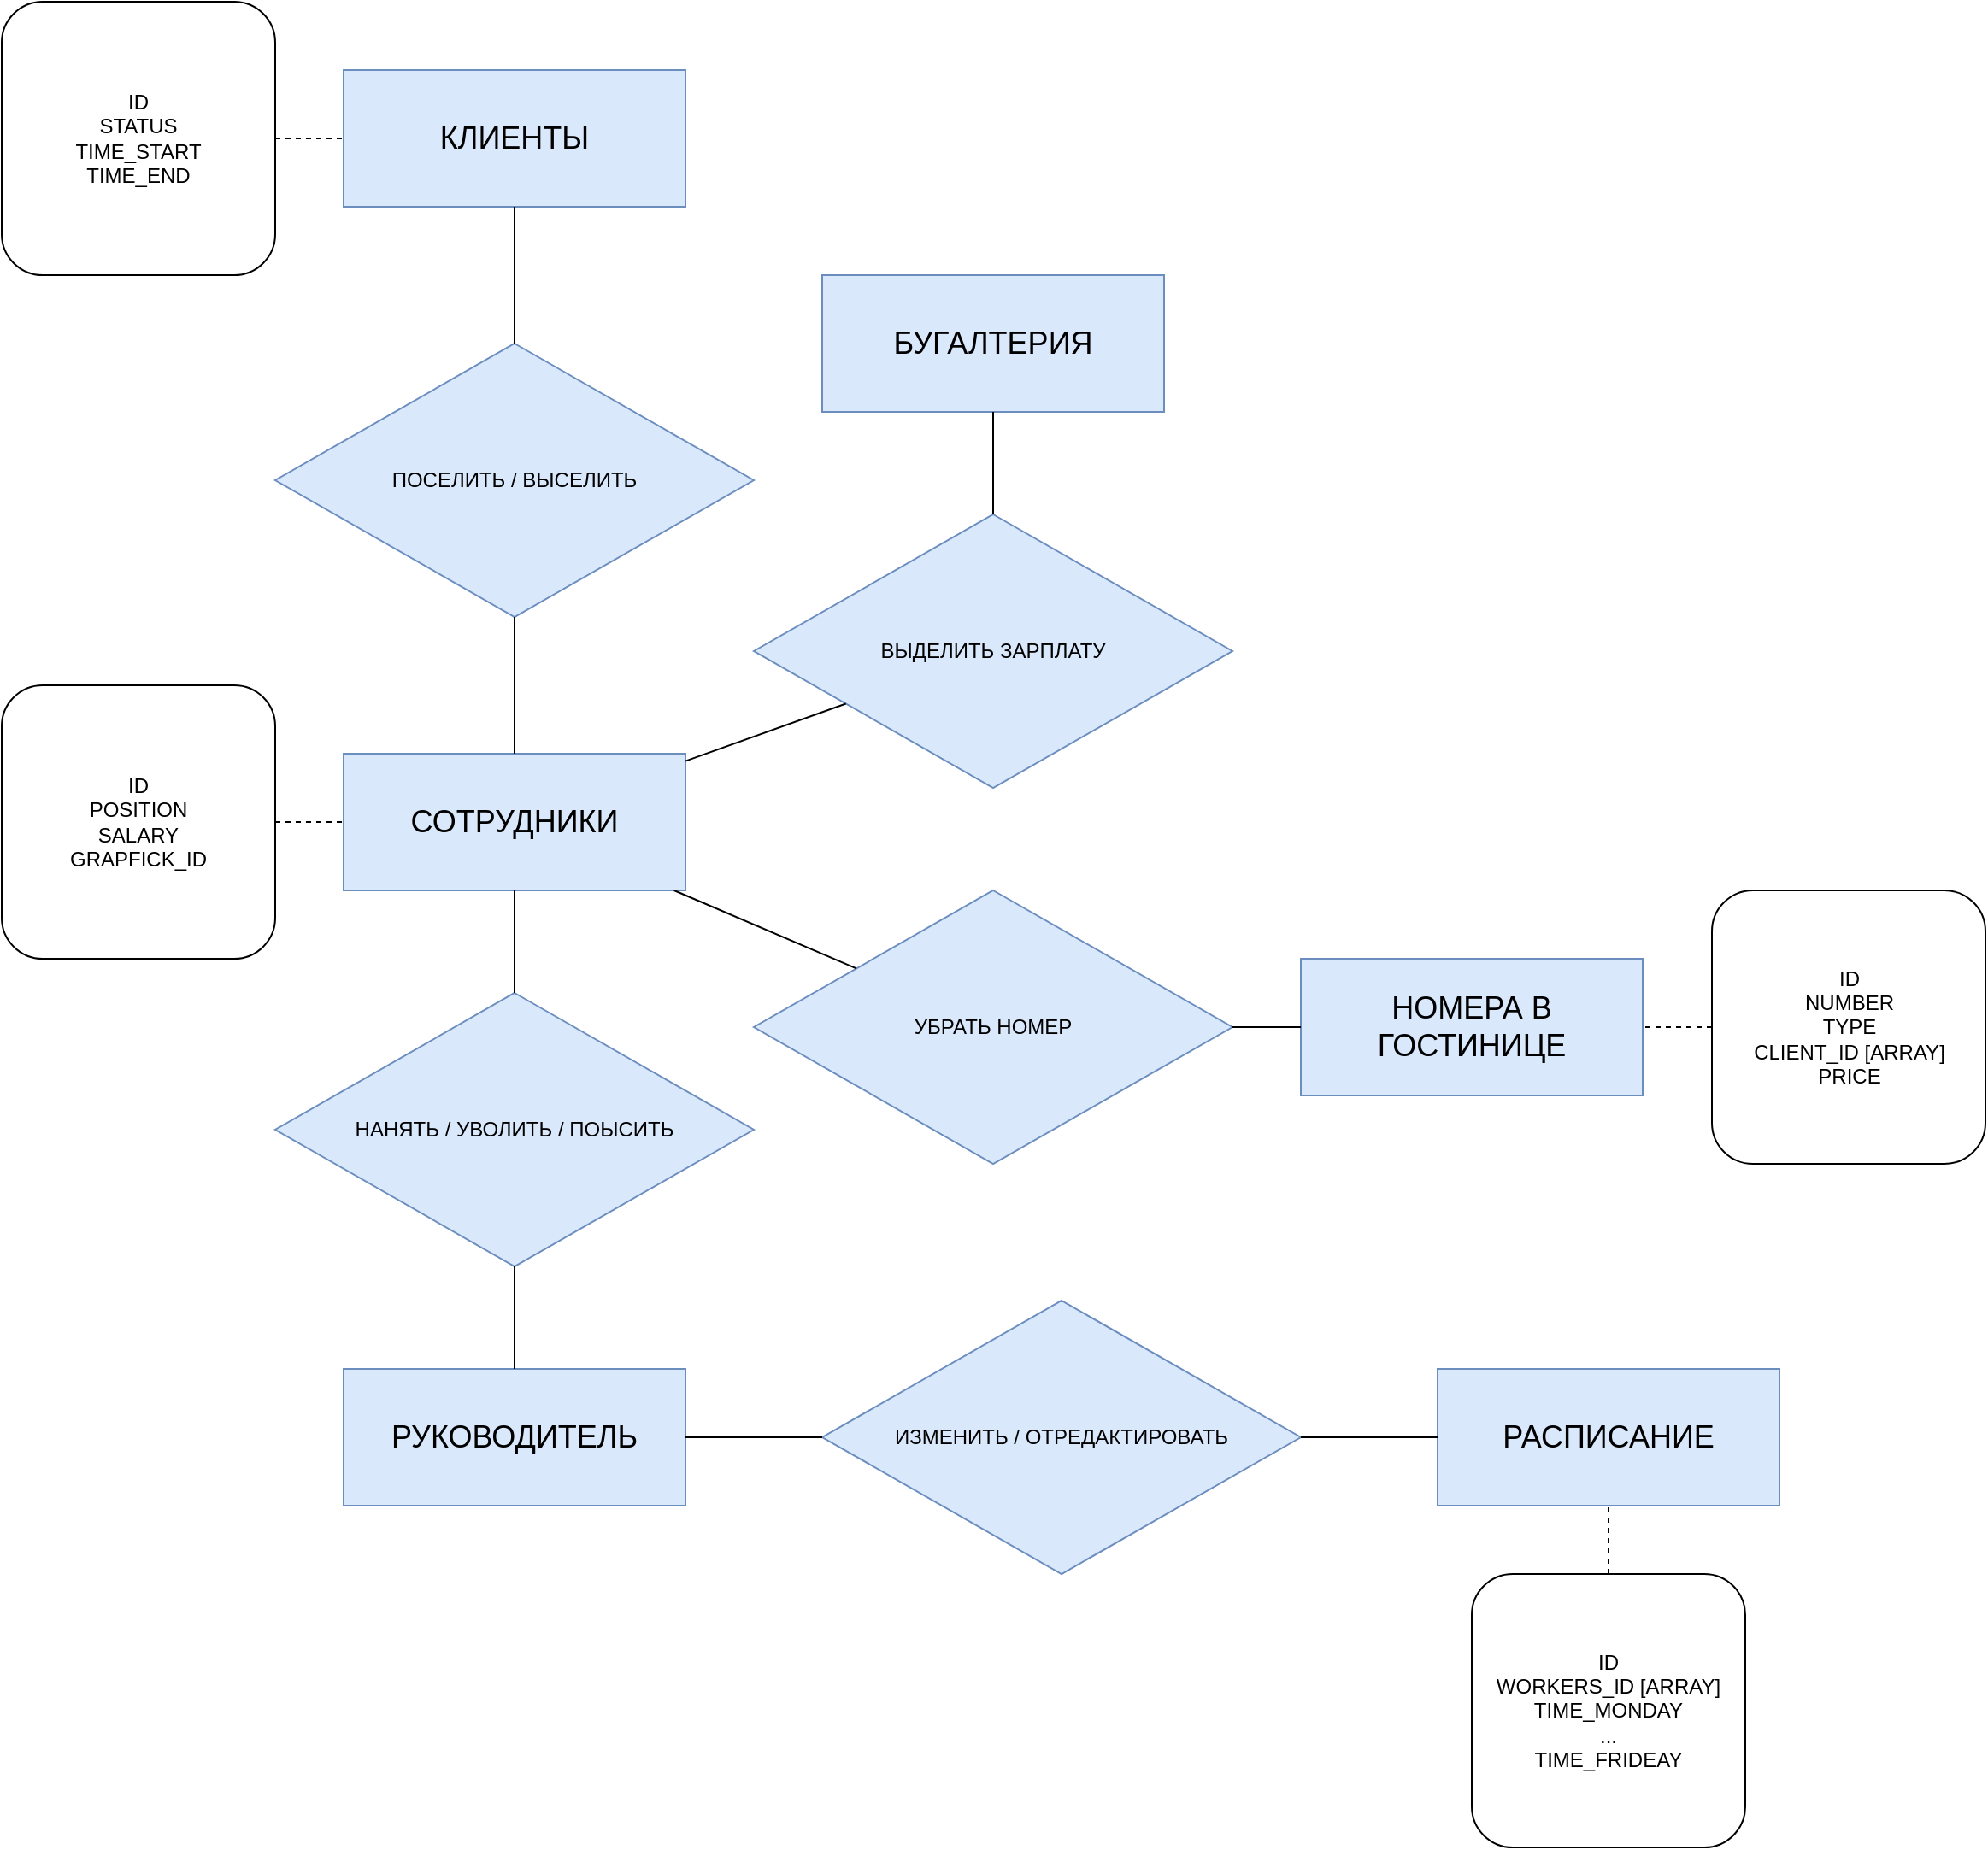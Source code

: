 <mxfile version="24.7.16">
  <diagram name="ER-диаграмма" id="3HHh4APnMV1J9ei7hQA8">
    <mxGraphModel dx="1735" dy="993" grid="1" gridSize="10" guides="1" tooltips="1" connect="1" arrows="1" fold="1" page="1" pageScale="1" pageWidth="827" pageHeight="1169" math="0" shadow="0">
      <root>
        <mxCell id="0" />
        <mxCell id="1" parent="0" />
        <mxCell id="FSDnCVJWur-0wdFFhaSj-27" value="НОМЕРА В ГОСТИНИЦЕ" style="rounded=0;whiteSpace=wrap;html=1;fillColor=#dae8fc;strokeColor=#6c8ebf;fontSize=18;" vertex="1" parent="1">
          <mxGeometry x="840" y="600" width="200" height="80" as="geometry" />
        </mxCell>
        <mxCell id="FSDnCVJWur-0wdFFhaSj-28" value="КЛИЕНТЫ" style="rounded=0;whiteSpace=wrap;html=1;fillColor=#dae8fc;strokeColor=#6c8ebf;fontSize=18;" vertex="1" parent="1">
          <mxGeometry x="280" y="80" width="200" height="80" as="geometry" />
        </mxCell>
        <mxCell id="FSDnCVJWur-0wdFFhaSj-29" value="СОТРУДНИКИ" style="rounded=0;whiteSpace=wrap;html=1;fillColor=#dae8fc;strokeColor=#6c8ebf;fontSize=18;" vertex="1" parent="1">
          <mxGeometry x="280" y="480" width="200" height="80" as="geometry" />
        </mxCell>
        <mxCell id="FSDnCVJWur-0wdFFhaSj-30" value="РУКОВОДИТЕЛЬ" style="rounded=0;whiteSpace=wrap;html=1;fillColor=#dae8fc;strokeColor=#6c8ebf;fontSize=18;" vertex="1" parent="1">
          <mxGeometry x="280" y="840" width="200" height="80" as="geometry" />
        </mxCell>
        <mxCell id="FSDnCVJWur-0wdFFhaSj-31" value="РАСПИСАНИЕ" style="rounded=0;whiteSpace=wrap;html=1;fillColor=#dae8fc;strokeColor=#6c8ebf;fontSize=18;" vertex="1" parent="1">
          <mxGeometry x="920" y="840" width="200" height="80" as="geometry" />
        </mxCell>
        <mxCell id="FSDnCVJWur-0wdFFhaSj-32" value="ID&lt;div&gt;NUMBER&lt;/div&gt;&lt;div&gt;TYPE&lt;br&gt;CLIENT_ID [ARRAY]&lt;/div&gt;&lt;div&gt;PRICE&lt;/div&gt;" style="rounded=1;whiteSpace=wrap;html=1;" vertex="1" parent="1">
          <mxGeometry x="1080.5" y="560" width="160" height="160" as="geometry" />
        </mxCell>
        <mxCell id="FSDnCVJWur-0wdFFhaSj-33" value="ID&lt;div&gt;STATUS&lt;/div&gt;&lt;div&gt;TIME_START&lt;br&gt;TIME_END&lt;/div&gt;" style="rounded=1;whiteSpace=wrap;html=1;" vertex="1" parent="1">
          <mxGeometry x="80" y="40" width="160" height="160" as="geometry" />
        </mxCell>
        <mxCell id="FSDnCVJWur-0wdFFhaSj-34" value="ID&lt;div&gt;POSITION&lt;br&gt;SALARY&lt;br&gt;GRAPFICK_ID&lt;/div&gt;" style="rounded=1;whiteSpace=wrap;html=1;" vertex="1" parent="1">
          <mxGeometry x="80" y="440" width="160" height="160" as="geometry" />
        </mxCell>
        <mxCell id="FSDnCVJWur-0wdFFhaSj-36" value="ID&lt;br&gt;WORKERS_ID [ARRAY]&lt;div&gt;TIME_MONDAY&lt;br&gt;...&lt;/div&gt;&lt;div&gt;TIME_FRIDEAY&lt;/div&gt;" style="rounded=1;whiteSpace=wrap;html=1;" vertex="1" parent="1">
          <mxGeometry x="940" y="960" width="160" height="160" as="geometry" />
        </mxCell>
        <mxCell id="FSDnCVJWur-0wdFFhaSj-39" value="" style="endArrow=none;dashed=1;html=1;rounded=0;" edge="1" parent="1" source="FSDnCVJWur-0wdFFhaSj-33" target="FSDnCVJWur-0wdFFhaSj-28">
          <mxGeometry width="50" height="50" relative="1" as="geometry">
            <mxPoint x="260" y="10" as="sourcePoint" />
            <mxPoint x="310" y="-40" as="targetPoint" />
          </mxGeometry>
        </mxCell>
        <mxCell id="FSDnCVJWur-0wdFFhaSj-42" value="" style="endArrow=none;dashed=1;html=1;rounded=0;" edge="1" parent="1" source="FSDnCVJWur-0wdFFhaSj-32" target="FSDnCVJWur-0wdFFhaSj-27">
          <mxGeometry width="50" height="50" relative="1" as="geometry">
            <mxPoint x="770" y="370" as="sourcePoint" />
            <mxPoint x="810" y="370" as="targetPoint" />
          </mxGeometry>
        </mxCell>
        <mxCell id="FSDnCVJWur-0wdFFhaSj-43" value="" style="endArrow=none;dashed=1;html=1;rounded=0;" edge="1" parent="1" source="FSDnCVJWur-0wdFFhaSj-34" target="FSDnCVJWur-0wdFFhaSj-29">
          <mxGeometry width="50" height="50" relative="1" as="geometry">
            <mxPoint x="230" y="535" as="sourcePoint" />
            <mxPoint x="280" y="485" as="targetPoint" />
          </mxGeometry>
        </mxCell>
        <mxCell id="FSDnCVJWur-0wdFFhaSj-45" value="" style="endArrow=none;dashed=1;html=1;rounded=0;" edge="1" parent="1" source="FSDnCVJWur-0wdFFhaSj-36" target="FSDnCVJWur-0wdFFhaSj-31">
          <mxGeometry width="50" height="50" relative="1" as="geometry">
            <mxPoint x="230" y="1010" as="sourcePoint" />
            <mxPoint x="280" y="960" as="targetPoint" />
          </mxGeometry>
        </mxCell>
        <mxCell id="FSDnCVJWur-0wdFFhaSj-46" value="НАНЯТЬ / УВОЛИТЬ / ПОЫСИТЬ" style="rhombus;whiteSpace=wrap;html=1;fillColor=#dae8fc;strokeColor=#6c8ebf;" vertex="1" parent="1">
          <mxGeometry x="240" y="620" width="280" height="160" as="geometry" />
        </mxCell>
        <mxCell id="FSDnCVJWur-0wdFFhaSj-47" value="ПОСЕЛИТЬ / ВЫСЕЛИТЬ" style="rhombus;whiteSpace=wrap;html=1;fillColor=#dae8fc;strokeColor=#6c8ebf;" vertex="1" parent="1">
          <mxGeometry x="240" y="240" width="280" height="160" as="geometry" />
        </mxCell>
        <mxCell id="FSDnCVJWur-0wdFFhaSj-48" value="УБРАТЬ НОМЕР" style="rhombus;whiteSpace=wrap;html=1;fillColor=#dae8fc;strokeColor=#6c8ebf;" vertex="1" parent="1">
          <mxGeometry x="520" y="560" width="280" height="160" as="geometry" />
        </mxCell>
        <mxCell id="FSDnCVJWur-0wdFFhaSj-49" value="ИЗМЕНИТЬ / ОТРЕДАКТИРОВАТЬ" style="rhombus;whiteSpace=wrap;html=1;fillColor=#dae8fc;strokeColor=#6c8ebf;" vertex="1" parent="1">
          <mxGeometry x="560" y="800" width="280" height="160" as="geometry" />
        </mxCell>
        <mxCell id="FSDnCVJWur-0wdFFhaSj-50" value="БУГАЛТЕРИЯ" style="rounded=0;whiteSpace=wrap;html=1;fillColor=#dae8fc;strokeColor=#6c8ebf;fontSize=18;" vertex="1" parent="1">
          <mxGeometry x="560" y="200" width="200" height="80" as="geometry" />
        </mxCell>
        <mxCell id="FSDnCVJWur-0wdFFhaSj-53" value="ВЫДЕЛИТЬ ЗАРПЛАТУ" style="rhombus;whiteSpace=wrap;html=1;fillColor=#dae8fc;strokeColor=#6c8ebf;" vertex="1" parent="1">
          <mxGeometry x="520" y="340" width="280" height="160" as="geometry" />
        </mxCell>
        <mxCell id="FSDnCVJWur-0wdFFhaSj-54" value="" style="endArrow=none;html=1;rounded=0;" edge="1" parent="1" source="FSDnCVJWur-0wdFFhaSj-47" target="FSDnCVJWur-0wdFFhaSj-29">
          <mxGeometry width="50" height="50" relative="1" as="geometry">
            <mxPoint x="490" y="390" as="sourcePoint" />
            <mxPoint x="540" y="340" as="targetPoint" />
          </mxGeometry>
        </mxCell>
        <mxCell id="FSDnCVJWur-0wdFFhaSj-56" value="" style="endArrow=none;html=1;rounded=0;" edge="1" parent="1" source="FSDnCVJWur-0wdFFhaSj-28" target="FSDnCVJWur-0wdFFhaSj-47">
          <mxGeometry width="50" height="50" relative="1" as="geometry">
            <mxPoint x="450" y="380" as="sourcePoint" />
            <mxPoint x="500" y="330" as="targetPoint" />
          </mxGeometry>
        </mxCell>
        <mxCell id="FSDnCVJWur-0wdFFhaSj-57" value="" style="endArrow=none;html=1;rounded=0;" edge="1" parent="1" source="FSDnCVJWur-0wdFFhaSj-48" target="FSDnCVJWur-0wdFFhaSj-29">
          <mxGeometry width="50" height="50" relative="1" as="geometry">
            <mxPoint x="710" y="330" as="sourcePoint" />
            <mxPoint x="760" y="280" as="targetPoint" />
          </mxGeometry>
        </mxCell>
        <mxCell id="FSDnCVJWur-0wdFFhaSj-58" value="" style="endArrow=none;html=1;rounded=0;" edge="1" parent="1" source="FSDnCVJWur-0wdFFhaSj-48" target="FSDnCVJWur-0wdFFhaSj-27">
          <mxGeometry width="50" height="50" relative="1" as="geometry">
            <mxPoint x="710" y="330" as="sourcePoint" />
            <mxPoint x="760" y="280" as="targetPoint" />
          </mxGeometry>
        </mxCell>
        <mxCell id="FSDnCVJWur-0wdFFhaSj-59" value="" style="endArrow=none;html=1;rounded=0;" edge="1" parent="1" source="FSDnCVJWur-0wdFFhaSj-46" target="FSDnCVJWur-0wdFFhaSj-29">
          <mxGeometry width="50" height="50" relative="1" as="geometry">
            <mxPoint x="270" y="670" as="sourcePoint" />
            <mxPoint x="320" y="620" as="targetPoint" />
          </mxGeometry>
        </mxCell>
        <mxCell id="FSDnCVJWur-0wdFFhaSj-61" value="" style="endArrow=none;html=1;rounded=0;" edge="1" parent="1" source="FSDnCVJWur-0wdFFhaSj-30" target="FSDnCVJWur-0wdFFhaSj-46">
          <mxGeometry width="50" height="50" relative="1" as="geometry">
            <mxPoint x="270" y="670" as="sourcePoint" />
            <mxPoint x="320" y="620" as="targetPoint" />
          </mxGeometry>
        </mxCell>
        <mxCell id="FSDnCVJWur-0wdFFhaSj-62" value="" style="endArrow=none;html=1;rounded=0;" edge="1" parent="1" source="FSDnCVJWur-0wdFFhaSj-49" target="FSDnCVJWur-0wdFFhaSj-30">
          <mxGeometry width="50" height="50" relative="1" as="geometry">
            <mxPoint x="360" y="820" as="sourcePoint" />
            <mxPoint x="410" y="770" as="targetPoint" />
          </mxGeometry>
        </mxCell>
        <mxCell id="FSDnCVJWur-0wdFFhaSj-63" value="" style="endArrow=none;html=1;rounded=0;" edge="1" parent="1" source="FSDnCVJWur-0wdFFhaSj-31" target="FSDnCVJWur-0wdFFhaSj-49">
          <mxGeometry width="50" height="50" relative="1" as="geometry">
            <mxPoint x="1120" y="820" as="sourcePoint" />
            <mxPoint x="1170" y="770" as="targetPoint" />
          </mxGeometry>
        </mxCell>
        <mxCell id="FSDnCVJWur-0wdFFhaSj-64" value="" style="endArrow=none;html=1;rounded=0;" edge="1" parent="1" source="FSDnCVJWur-0wdFFhaSj-29" target="FSDnCVJWur-0wdFFhaSj-53">
          <mxGeometry width="50" height="50" relative="1" as="geometry">
            <mxPoint x="500" y="640" as="sourcePoint" />
            <mxPoint x="550" y="590" as="targetPoint" />
          </mxGeometry>
        </mxCell>
        <mxCell id="FSDnCVJWur-0wdFFhaSj-68" value="" style="endArrow=none;html=1;rounded=0;" edge="1" parent="1" source="FSDnCVJWur-0wdFFhaSj-53" target="FSDnCVJWur-0wdFFhaSj-50">
          <mxGeometry width="50" height="50" relative="1" as="geometry">
            <mxPoint x="610" y="270" as="sourcePoint" />
            <mxPoint x="660" y="220" as="targetPoint" />
          </mxGeometry>
        </mxCell>
      </root>
    </mxGraphModel>
  </diagram>
</mxfile>
